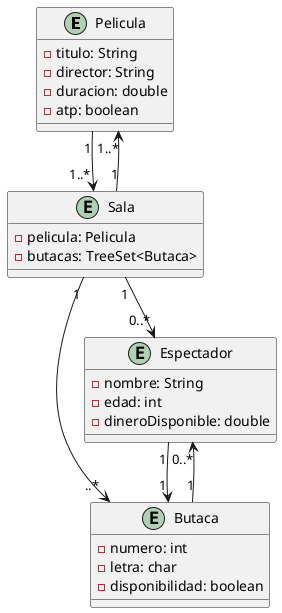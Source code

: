 @startuml cinema

entity Pelicula {
    - titulo: String
    - director: String
    - duracion: double
    - atp: boolean
}

entity Sala {
    - pelicula: Pelicula
    - butacas: TreeSet<Butaca>
}

entity Butaca {
    - numero: int
    - letra: char
    - disponibilidad: boolean
}

entity Espectador {
    - nombre: String
    - edad: int
    - dineroDisponible: double
}

Sala "1" --> "1..*" Pelicula
Sala "1" --> "..*" Butaca
Sala "1" --> "0..*" Espectador
Butaca "1" --> "0..*" Espectador
Espectador "1" --> "1" Butaca
Pelicula "1" --> "1..*" Sala

@enduml